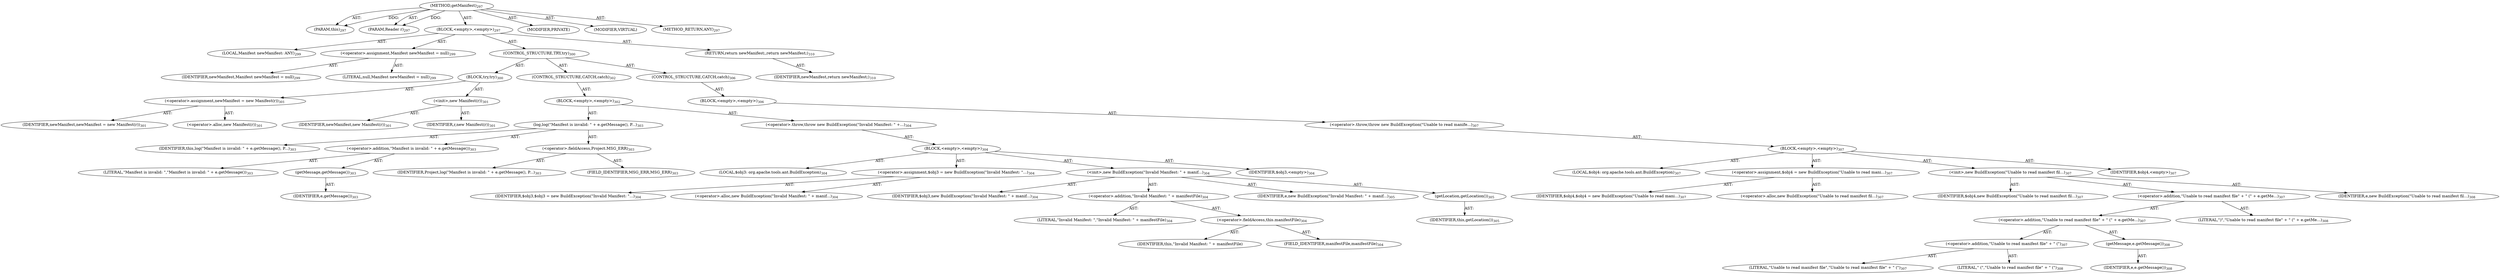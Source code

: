 digraph "getManifest" {  
"111669149705" [label = <(METHOD,getManifest)<SUB>297</SUB>> ]
"115964116998" [label = <(PARAM,this)<SUB>297</SUB>> ]
"115964117018" [label = <(PARAM,Reader r)<SUB>297</SUB>> ]
"25769803807" [label = <(BLOCK,&lt;empty&gt;,&lt;empty&gt;)<SUB>297</SUB>> ]
"94489280522" [label = <(LOCAL,Manifest newManifest: ANY)<SUB>299</SUB>> ]
"30064771168" [label = <(&lt;operator&gt;.assignment,Manifest newManifest = null)<SUB>299</SUB>> ]
"68719476851" [label = <(IDENTIFIER,newManifest,Manifest newManifest = null)<SUB>299</SUB>> ]
"90194313239" [label = <(LITERAL,null,Manifest newManifest = null)<SUB>299</SUB>> ]
"47244640275" [label = <(CONTROL_STRUCTURE,TRY,try)<SUB>300</SUB>> ]
"25769803808" [label = <(BLOCK,try,try)<SUB>300</SUB>> ]
"30064771169" [label = <(&lt;operator&gt;.assignment,newManifest = new Manifest(r))<SUB>301</SUB>> ]
"68719476852" [label = <(IDENTIFIER,newManifest,newManifest = new Manifest(r))<SUB>301</SUB>> ]
"30064771170" [label = <(&lt;operator&gt;.alloc,new Manifest(r))<SUB>301</SUB>> ]
"30064771171" [label = <(&lt;init&gt;,new Manifest(r))<SUB>301</SUB>> ]
"68719476853" [label = <(IDENTIFIER,newManifest,new Manifest(r))<SUB>301</SUB>> ]
"68719476854" [label = <(IDENTIFIER,r,new Manifest(r))<SUB>301</SUB>> ]
"47244640276" [label = <(CONTROL_STRUCTURE,CATCH,catch)<SUB>302</SUB>> ]
"25769803809" [label = <(BLOCK,&lt;empty&gt;,&lt;empty&gt;)<SUB>302</SUB>> ]
"30064771172" [label = <(log,log(&quot;Manifest is invalid: &quot; + e.getMessage(), P...)<SUB>303</SUB>> ]
"68719476743" [label = <(IDENTIFIER,this,log(&quot;Manifest is invalid: &quot; + e.getMessage(), P...)<SUB>303</SUB>> ]
"30064771173" [label = <(&lt;operator&gt;.addition,&quot;Manifest is invalid: &quot; + e.getMessage())<SUB>303</SUB>> ]
"90194313240" [label = <(LITERAL,&quot;Manifest is invalid: &quot;,&quot;Manifest is invalid: &quot; + e.getMessage())<SUB>303</SUB>> ]
"30064771174" [label = <(getMessage,getMessage())<SUB>303</SUB>> ]
"68719476855" [label = <(IDENTIFIER,e,getMessage())<SUB>303</SUB>> ]
"30064771175" [label = <(&lt;operator&gt;.fieldAccess,Project.MSG_ERR)<SUB>303</SUB>> ]
"68719476856" [label = <(IDENTIFIER,Project,log(&quot;Manifest is invalid: &quot; + e.getMessage(), P...)<SUB>303</SUB>> ]
"55834574865" [label = <(FIELD_IDENTIFIER,MSG_ERR,MSG_ERR)<SUB>303</SUB>> ]
"30064771176" [label = <(&lt;operator&gt;.throw,throw new BuildException(&quot;Invalid Manifest: &quot; +...)<SUB>304</SUB>> ]
"25769803810" [label = <(BLOCK,&lt;empty&gt;,&lt;empty&gt;)<SUB>304</SUB>> ]
"94489280523" [label = <(LOCAL,$obj3: org.apache.tools.ant.BuildException)<SUB>304</SUB>> ]
"30064771177" [label = <(&lt;operator&gt;.assignment,$obj3 = new BuildException(&quot;Invalid Manifest: &quot;...)<SUB>304</SUB>> ]
"68719476857" [label = <(IDENTIFIER,$obj3,$obj3 = new BuildException(&quot;Invalid Manifest: &quot;...)<SUB>304</SUB>> ]
"30064771178" [label = <(&lt;operator&gt;.alloc,new BuildException(&quot;Invalid Manifest: &quot; + manif...)<SUB>304</SUB>> ]
"30064771179" [label = <(&lt;init&gt;,new BuildException(&quot;Invalid Manifest: &quot; + manif...)<SUB>304</SUB>> ]
"68719476858" [label = <(IDENTIFIER,$obj3,new BuildException(&quot;Invalid Manifest: &quot; + manif...)<SUB>304</SUB>> ]
"30064771180" [label = <(&lt;operator&gt;.addition,&quot;Invalid Manifest: &quot; + manifestFile)<SUB>304</SUB>> ]
"90194313241" [label = <(LITERAL,&quot;Invalid Manifest: &quot;,&quot;Invalid Manifest: &quot; + manifestFile)<SUB>304</SUB>> ]
"30064771181" [label = <(&lt;operator&gt;.fieldAccess,this.manifestFile)<SUB>304</SUB>> ]
"68719476859" [label = <(IDENTIFIER,this,&quot;Invalid Manifest: &quot; + manifestFile)> ]
"55834574866" [label = <(FIELD_IDENTIFIER,manifestFile,manifestFile)<SUB>304</SUB>> ]
"68719476860" [label = <(IDENTIFIER,e,new BuildException(&quot;Invalid Manifest: &quot; + manif...)<SUB>305</SUB>> ]
"30064771182" [label = <(getLocation,getLocation())<SUB>305</SUB>> ]
"68719476744" [label = <(IDENTIFIER,this,getLocation())<SUB>305</SUB>> ]
"68719476861" [label = <(IDENTIFIER,$obj3,&lt;empty&gt;)<SUB>304</SUB>> ]
"47244640277" [label = <(CONTROL_STRUCTURE,CATCH,catch)<SUB>306</SUB>> ]
"25769803811" [label = <(BLOCK,&lt;empty&gt;,&lt;empty&gt;)<SUB>306</SUB>> ]
"30064771183" [label = <(&lt;operator&gt;.throw,throw new BuildException(&quot;Unable to read manife...)<SUB>307</SUB>> ]
"25769803812" [label = <(BLOCK,&lt;empty&gt;,&lt;empty&gt;)<SUB>307</SUB>> ]
"94489280524" [label = <(LOCAL,$obj4: org.apache.tools.ant.BuildException)<SUB>307</SUB>> ]
"30064771184" [label = <(&lt;operator&gt;.assignment,$obj4 = new BuildException(&quot;Unable to read mani...)<SUB>307</SUB>> ]
"68719476862" [label = <(IDENTIFIER,$obj4,$obj4 = new BuildException(&quot;Unable to read mani...)<SUB>307</SUB>> ]
"30064771185" [label = <(&lt;operator&gt;.alloc,new BuildException(&quot;Unable to read manifest fil...)<SUB>307</SUB>> ]
"30064771186" [label = <(&lt;init&gt;,new BuildException(&quot;Unable to read manifest fil...)<SUB>307</SUB>> ]
"68719476863" [label = <(IDENTIFIER,$obj4,new BuildException(&quot;Unable to read manifest fil...)<SUB>307</SUB>> ]
"30064771187" [label = <(&lt;operator&gt;.addition,&quot;Unable to read manifest file&quot; + &quot; (&quot; + e.getMe...)<SUB>307</SUB>> ]
"30064771188" [label = <(&lt;operator&gt;.addition,&quot;Unable to read manifest file&quot; + &quot; (&quot; + e.getMe...)<SUB>307</SUB>> ]
"30064771189" [label = <(&lt;operator&gt;.addition,&quot;Unable to read manifest file&quot; + &quot; (&quot;)<SUB>307</SUB>> ]
"90194313242" [label = <(LITERAL,&quot;Unable to read manifest file&quot;,&quot;Unable to read manifest file&quot; + &quot; (&quot;)<SUB>307</SUB>> ]
"90194313243" [label = <(LITERAL,&quot; (&quot;,&quot;Unable to read manifest file&quot; + &quot; (&quot;)<SUB>308</SUB>> ]
"30064771190" [label = <(getMessage,e.getMessage())<SUB>308</SUB>> ]
"68719476864" [label = <(IDENTIFIER,e,e.getMessage())<SUB>308</SUB>> ]
"90194313244" [label = <(LITERAL,&quot;)&quot;,&quot;Unable to read manifest file&quot; + &quot; (&quot; + e.getMe...)<SUB>308</SUB>> ]
"68719476865" [label = <(IDENTIFIER,e,new BuildException(&quot;Unable to read manifest fil...)<SUB>308</SUB>> ]
"68719476866" [label = <(IDENTIFIER,$obj4,&lt;empty&gt;)<SUB>307</SUB>> ]
"146028888067" [label = <(RETURN,return newManifest;,return newManifest;)<SUB>310</SUB>> ]
"68719476867" [label = <(IDENTIFIER,newManifest,return newManifest;)<SUB>310</SUB>> ]
"133143986210" [label = <(MODIFIER,PRIVATE)> ]
"133143986211" [label = <(MODIFIER,VIRTUAL)> ]
"128849018889" [label = <(METHOD_RETURN,ANY)<SUB>297</SUB>> ]
  "111669149705" -> "115964116998"  [ label = "AST: "] 
  "111669149705" -> "115964117018"  [ label = "AST: "] 
  "111669149705" -> "25769803807"  [ label = "AST: "] 
  "111669149705" -> "133143986210"  [ label = "AST: "] 
  "111669149705" -> "133143986211"  [ label = "AST: "] 
  "111669149705" -> "128849018889"  [ label = "AST: "] 
  "25769803807" -> "94489280522"  [ label = "AST: "] 
  "25769803807" -> "30064771168"  [ label = "AST: "] 
  "25769803807" -> "47244640275"  [ label = "AST: "] 
  "25769803807" -> "146028888067"  [ label = "AST: "] 
  "30064771168" -> "68719476851"  [ label = "AST: "] 
  "30064771168" -> "90194313239"  [ label = "AST: "] 
  "47244640275" -> "25769803808"  [ label = "AST: "] 
  "47244640275" -> "47244640276"  [ label = "AST: "] 
  "47244640275" -> "47244640277"  [ label = "AST: "] 
  "25769803808" -> "30064771169"  [ label = "AST: "] 
  "25769803808" -> "30064771171"  [ label = "AST: "] 
  "30064771169" -> "68719476852"  [ label = "AST: "] 
  "30064771169" -> "30064771170"  [ label = "AST: "] 
  "30064771171" -> "68719476853"  [ label = "AST: "] 
  "30064771171" -> "68719476854"  [ label = "AST: "] 
  "47244640276" -> "25769803809"  [ label = "AST: "] 
  "25769803809" -> "30064771172"  [ label = "AST: "] 
  "25769803809" -> "30064771176"  [ label = "AST: "] 
  "30064771172" -> "68719476743"  [ label = "AST: "] 
  "30064771172" -> "30064771173"  [ label = "AST: "] 
  "30064771172" -> "30064771175"  [ label = "AST: "] 
  "30064771173" -> "90194313240"  [ label = "AST: "] 
  "30064771173" -> "30064771174"  [ label = "AST: "] 
  "30064771174" -> "68719476855"  [ label = "AST: "] 
  "30064771175" -> "68719476856"  [ label = "AST: "] 
  "30064771175" -> "55834574865"  [ label = "AST: "] 
  "30064771176" -> "25769803810"  [ label = "AST: "] 
  "25769803810" -> "94489280523"  [ label = "AST: "] 
  "25769803810" -> "30064771177"  [ label = "AST: "] 
  "25769803810" -> "30064771179"  [ label = "AST: "] 
  "25769803810" -> "68719476861"  [ label = "AST: "] 
  "30064771177" -> "68719476857"  [ label = "AST: "] 
  "30064771177" -> "30064771178"  [ label = "AST: "] 
  "30064771179" -> "68719476858"  [ label = "AST: "] 
  "30064771179" -> "30064771180"  [ label = "AST: "] 
  "30064771179" -> "68719476860"  [ label = "AST: "] 
  "30064771179" -> "30064771182"  [ label = "AST: "] 
  "30064771180" -> "90194313241"  [ label = "AST: "] 
  "30064771180" -> "30064771181"  [ label = "AST: "] 
  "30064771181" -> "68719476859"  [ label = "AST: "] 
  "30064771181" -> "55834574866"  [ label = "AST: "] 
  "30064771182" -> "68719476744"  [ label = "AST: "] 
  "47244640277" -> "25769803811"  [ label = "AST: "] 
  "25769803811" -> "30064771183"  [ label = "AST: "] 
  "30064771183" -> "25769803812"  [ label = "AST: "] 
  "25769803812" -> "94489280524"  [ label = "AST: "] 
  "25769803812" -> "30064771184"  [ label = "AST: "] 
  "25769803812" -> "30064771186"  [ label = "AST: "] 
  "25769803812" -> "68719476866"  [ label = "AST: "] 
  "30064771184" -> "68719476862"  [ label = "AST: "] 
  "30064771184" -> "30064771185"  [ label = "AST: "] 
  "30064771186" -> "68719476863"  [ label = "AST: "] 
  "30064771186" -> "30064771187"  [ label = "AST: "] 
  "30064771186" -> "68719476865"  [ label = "AST: "] 
  "30064771187" -> "30064771188"  [ label = "AST: "] 
  "30064771187" -> "90194313244"  [ label = "AST: "] 
  "30064771188" -> "30064771189"  [ label = "AST: "] 
  "30064771188" -> "30064771190"  [ label = "AST: "] 
  "30064771189" -> "90194313242"  [ label = "AST: "] 
  "30064771189" -> "90194313243"  [ label = "AST: "] 
  "30064771190" -> "68719476864"  [ label = "AST: "] 
  "146028888067" -> "68719476867"  [ label = "AST: "] 
  "111669149705" -> "115964116998"  [ label = "DDG: "] 
  "111669149705" -> "115964117018"  [ label = "DDG: "] 
}
